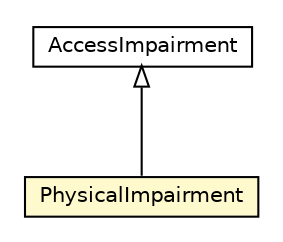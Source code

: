 #!/usr/local/bin/dot
#
# Class diagram 
# Generated by UMLGraph version R5_6-24-gf6e263 (http://www.umlgraph.org/)
#

digraph G {
	edge [fontname="Helvetica",fontsize=10,labelfontname="Helvetica",labelfontsize=10];
	node [fontname="Helvetica",fontsize=10,shape=plaintext];
	nodesep=0.25;
	ranksep=0.5;
	// org.universAAL.middleware.ui.owl.AccessImpairment
	c6392217 [label=<<table title="org.universAAL.middleware.ui.owl.AccessImpairment" border="0" cellborder="1" cellspacing="0" cellpadding="2" port="p" href="../../middleware/ui/owl/AccessImpairment.html">
		<tr><td><table border="0" cellspacing="0" cellpadding="1">
<tr><td align="center" balign="center"> AccessImpairment </td></tr>
		</table></td></tr>
		</table>>, URL="../../middleware/ui/owl/AccessImpairment.html", fontname="Helvetica", fontcolor="black", fontsize=10.0];
	// org.universAAL.ontology.impairment.PhysicalImpairment
	c6392623 [label=<<table title="org.universAAL.ontology.impairment.PhysicalImpairment" border="0" cellborder="1" cellspacing="0" cellpadding="2" port="p" bgcolor="lemonChiffon" href="./PhysicalImpairment.html">
		<tr><td><table border="0" cellspacing="0" cellpadding="1">
<tr><td align="center" balign="center"> PhysicalImpairment </td></tr>
		</table></td></tr>
		</table>>, URL="./PhysicalImpairment.html", fontname="Helvetica", fontcolor="black", fontsize=10.0];
	//org.universAAL.ontology.impairment.PhysicalImpairment extends org.universAAL.middleware.ui.owl.AccessImpairment
	c6392217:p -> c6392623:p [dir=back,arrowtail=empty];
}

